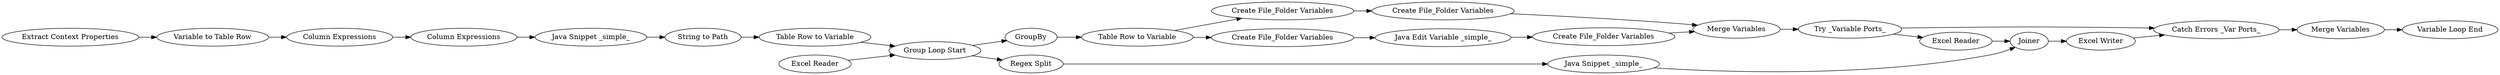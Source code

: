 digraph {
	"4362701335331865756_16" [label=GroupBy]
	"4362701335331865756_4" [label="Variable to Table Row"]
	"4362701335331865756_3" [label="Column Expressions"]
	"4362701335331865756_26" [label="Catch Errors _Var Ports_"]
	"4362701335331865756_9" [label="Table Row to Variable"]
	"4362701335331865756_28" [label="Merge Variables"]
	"4362701335331865756_27" [label="Merge Variables"]
	"4362701335331865756_2" [label="Extract Context Properties"]
	"4362701335331865756_19" [label=Joiner]
	"4362701335331865756_8" [label="String to Path"]
	"4362701335331865756_10" [label="Create File_Folder Variables"]
	"4362701335331865756_7" [label="Java Snippet _simple_"]
	"4362701335331865756_22" [label="Create File_Folder Variables"]
	"4362701335331865756_14" [label="Excel Reader"]
	"4362701335331865756_1" [label="Excel Reader"]
	"4362701335331865756_18" [label="Java Snippet _simple_"]
	"4362701335331865756_25" [label="Try _Variable Ports_"]
	"4362701335331865756_21" [label="Create File_Folder Variables"]
	"4362701335331865756_20" [label="Java Edit Variable _simple_"]
	"4362701335331865756_5" [label="Column Expressions"]
	"4362701335331865756_24" [label="Variable Loop End"]
	"4362701335331865756_13" [label="Group Loop Start"]
	"4362701335331865756_17" [label="Table Row to Variable"]
	"4362701335331865756_15" [label="Regex Split"]
	"4362701335331865756_23" [label="Excel Writer"]
	"4362701335331865756_12" [label="Create File_Folder Variables"]
	"4362701335331865756_3" -> "4362701335331865756_5"
	"4362701335331865756_18" -> "4362701335331865756_19"
	"4362701335331865756_16" -> "4362701335331865756_17"
	"4362701335331865756_9" -> "4362701335331865756_13"
	"4362701335331865756_19" -> "4362701335331865756_23"
	"4362701335331865756_20" -> "4362701335331865756_22"
	"4362701335331865756_4" -> "4362701335331865756_3"
	"4362701335331865756_2" -> "4362701335331865756_4"
	"4362701335331865756_7" -> "4362701335331865756_8"
	"4362701335331865756_27" -> "4362701335331865756_24"
	"4362701335331865756_21" -> "4362701335331865756_20"
	"4362701335331865756_25" -> "4362701335331865756_26"
	"4362701335331865756_26" -> "4362701335331865756_27"
	"4362701335331865756_12" -> "4362701335331865756_28"
	"4362701335331865756_15" -> "4362701335331865756_18"
	"4362701335331865756_13" -> "4362701335331865756_15"
	"4362701335331865756_1" -> "4362701335331865756_13"
	"4362701335331865756_5" -> "4362701335331865756_7"
	"4362701335331865756_14" -> "4362701335331865756_19"
	"4362701335331865756_17" -> "4362701335331865756_10"
	"4362701335331865756_28" -> "4362701335331865756_25"
	"4362701335331865756_17" -> "4362701335331865756_21"
	"4362701335331865756_8" -> "4362701335331865756_9"
	"4362701335331865756_13" -> "4362701335331865756_16"
	"4362701335331865756_25" -> "4362701335331865756_14"
	"4362701335331865756_23" -> "4362701335331865756_26"
	"4362701335331865756_10" -> "4362701335331865756_12"
	"4362701335331865756_22" -> "4362701335331865756_28"
	rankdir=LR
}
